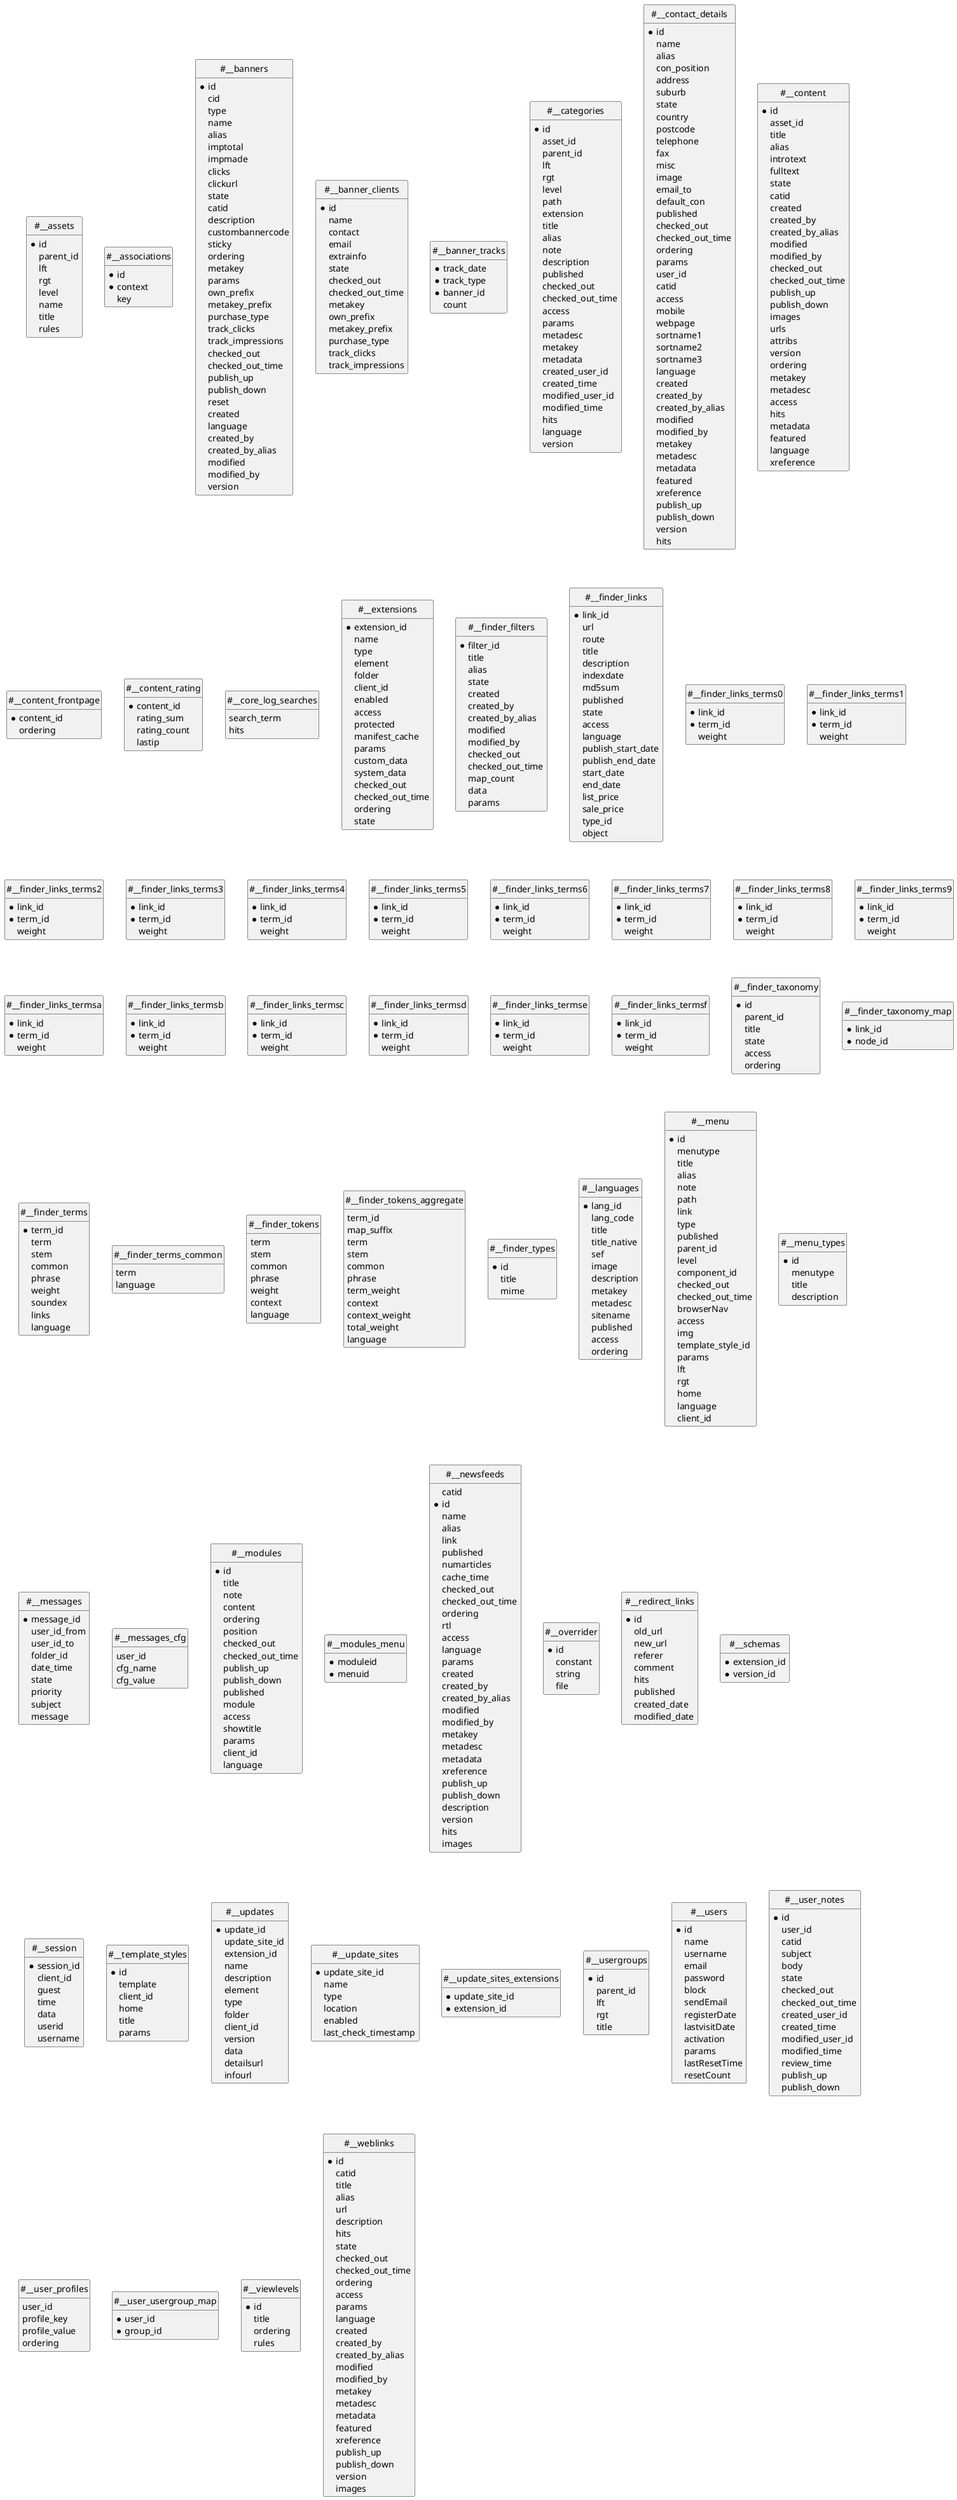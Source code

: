 @startuml

' hide the spot
hide circle
hide methods
hide stereotypes

' avoid problems with angled crows feet
skinparam linetype ortho

entity #__assets {
  *id
  parent_id
  lft
  rgt
  level
  name
  title
  rules
}
entity #__associations {
  *id
  *context
  key
}
entity #__banners {
  *id
  cid
  type
  name
  alias
  imptotal
  impmade
  clicks
  clickurl
  state
  catid
  description
  custombannercode
  sticky
  ordering
  metakey
  params
  own_prefix
  metakey_prefix
  purchase_type
  track_clicks
  track_impressions
  checked_out
  checked_out_time
  publish_up
  publish_down
  reset
  created
  language
  created_by
  created_by_alias
  modified
  modified_by
  version
}
entity #__banner_clients {
  *id
  name
  contact
  email
  extrainfo
  state
  checked_out
  checked_out_time
  metakey
  own_prefix
  metakey_prefix
  purchase_type
  track_clicks
  track_impressions
}
entity #__banner_tracks {
  *track_date
  *track_type
  *banner_id
  count
}
entity #__categories {
  *id
  asset_id
  parent_id
  lft
  rgt
  level
  path
  extension
  title
  alias
  note
  description
  published
  checked_out
  checked_out_time
  access
  params
  metadesc
  metakey
  metadata
  created_user_id
  created_time
  modified_user_id
  modified_time
  hits
  language
  version
}
entity #__contact_details {
  *id
  name
  alias
  con_position
  address
  suburb
  state
  country
  postcode
  telephone
  fax
  misc
  image
  email_to
  default_con
  published
  checked_out
  checked_out_time
  ordering
  params
  user_id
  catid
  access
  mobile
  webpage
  sortname1
  sortname2
  sortname3
  language
  created
  created_by
  created_by_alias
  modified
  modified_by
  metakey
  metadesc
  metadata
  featured
  xreference
  publish_up
  publish_down
  version
  hits
}
entity #__content {
  *id
  asset_id
  title
  alias
  introtext
  fulltext
  state
  catid
  created
  created_by
  created_by_alias
  modified
  modified_by
  checked_out
  checked_out_time
  publish_up
  publish_down
  images
  urls
  attribs
  version
  ordering
  metakey
  metadesc
  access
  hits
  metadata
  featured
  language
  xreference
}
entity #__content_frontpage {
  *content_id
  ordering
}
entity #__content_rating {
  *content_id
  rating_sum
  rating_count
  lastip
}
entity #__core_log_searches {
  search_term
  hits
}
entity #__extensions {
  *extension_id
  name
  type
  element
  folder
  client_id
  enabled
  access
  protected
  manifest_cache
  params
  custom_data
  system_data
  checked_out
  checked_out_time
  ordering
  state
}
entity #__finder_filters {
  *filter_id
  title
  alias
  state
  created
  created_by
  created_by_alias
  modified
  modified_by
  checked_out
  checked_out_time
  map_count
  data
  params
}
entity #__finder_links {
  *link_id
  url
  route
  title
  description
  indexdate
  md5sum
  published
  state
  access
  language
  publish_start_date
  publish_end_date
  start_date
  end_date
  list_price
  sale_price
  type_id
  object
}
entity #__finder_links_terms0 {
  *link_id
  *term_id
  weight
}
entity #__finder_links_terms1 {
  *link_id
  *term_id
  weight
}
entity #__finder_links_terms2 {
  *link_id
  *term_id
  weight
}
entity #__finder_links_terms3 {
  *link_id
  *term_id
  weight
}
entity #__finder_links_terms4 {
  *link_id
  *term_id
  weight
}
entity #__finder_links_terms5 {
  *link_id
  *term_id
  weight
}
entity #__finder_links_terms6 {
  *link_id
  *term_id
  weight
}
entity #__finder_links_terms7 {
  *link_id
  *term_id
  weight
}
entity #__finder_links_terms8 {
  *link_id
  *term_id
  weight
}
entity #__finder_links_terms9 {
  *link_id
  *term_id
  weight
}
entity #__finder_links_termsa {
  *link_id
  *term_id
  weight
}
entity #__finder_links_termsb {
  *link_id
  *term_id
  weight
}
entity #__finder_links_termsc {
  *link_id
  *term_id
  weight
}
entity #__finder_links_termsd {
  *link_id
  *term_id
  weight
}
entity #__finder_links_termse {
  *link_id
  *term_id
  weight
}
entity #__finder_links_termsf {
  *link_id
  *term_id
  weight
}
entity #__finder_taxonomy {
  *id
  parent_id
  title
  state
  access
  ordering
}
entity #__finder_taxonomy_map {
  *link_id
  *node_id
}
entity #__finder_terms {
  *term_id
  term
  stem
  common
  phrase
  weight
  soundex
  links
  language
}
entity #__finder_terms_common {
  term
  language
}
entity #__finder_tokens {
  term
  stem
  common
  phrase
  weight
  context
  language
}
entity #__finder_tokens_aggregate {
  term_id
  map_suffix
  term
  stem
  common
  phrase
  term_weight
  context
  context_weight
  total_weight
  language
}
entity #__finder_types {
  *id
  title
  mime
}
entity #__languages {
  *lang_id
  lang_code
  title
  title_native
  sef
  image
  description
  metakey
  metadesc
  sitename
  published
  access
  ordering
}
entity #__menu {
  *id
  menutype
  title
  alias
  note
  path
  link
  type
  published
  parent_id
  level
  component_id
  checked_out
  checked_out_time
  browserNav
  access
  img
  template_style_id
  params
  lft
  rgt
  home
  language
  client_id
}
entity #__menu_types {
  *id
  menutype
  title
  description
}
entity #__messages {
  *message_id
  user_id_from
  user_id_to
  folder_id
  date_time
  state
  priority
  subject
  message
}
entity #__messages_cfg {
  user_id
  cfg_name
  cfg_value
}
entity #__modules {
  *id
  title
  note
  content
  ordering
  position
  checked_out
  checked_out_time
  publish_up
  publish_down
  published
  module
  access
  showtitle
  params
  client_id
  language
}
entity #__modules_menu {
  *moduleid
  *menuid
}
entity #__newsfeeds {
  catid
  *id
  name
  alias
  link
  published
  numarticles
  cache_time
  checked_out
  checked_out_time
  ordering
  rtl
  access
  language
  params
  created
  created_by
  created_by_alias
  modified
  modified_by
  metakey
  metadesc
  metadata
  xreference
  publish_up
  publish_down
  description
  version
  hits
  images
}
entity #__overrider {
  *id
  constant
  string
  file
}
entity #__redirect_links {
  *id
  old_url
  new_url
  referer
  comment
  hits
  published
  created_date
  modified_date
}
entity #__schemas {
  *extension_id
  *version_id
}
entity #__session {
  *session_id
  client_id
  guest
  time
  data
  userid
  username
}
entity #__template_styles {
  *id
  template
  client_id
  home
  title
  params
}
entity #__updates {
  *update_id
  update_site_id
  extension_id
  name
  description
  element
  type
  folder
  client_id
  version
  data
  detailsurl
  infourl
}
entity #__update_sites {
  *update_site_id
  name
  type
  location
  enabled
  last_check_timestamp
}
entity #__update_sites_extensions {
  *update_site_id
  *extension_id
}
entity #__usergroups {
  *id
  parent_id
  lft
  rgt
  title
}
entity #__users {
  *id
  name
  username
  email
  password
  block
  sendEmail
  registerDate
  lastvisitDate
  activation
  params
  lastResetTime
  resetCount
}
entity #__user_notes {
  *id
  user_id
  catid
  subject
  body
  state
  checked_out
  checked_out_time
  created_user_id
  created_time
  modified_user_id
  modified_time
  review_time
  publish_up
  publish_down
}
entity #__user_profiles {
  user_id
  profile_key
  profile_value
  ordering
}
entity #__user_usergroup_map {
  *user_id
  *group_id
}
entity #__viewlevels {
  *id
  title
  ordering
  rules
}
entity #__weblinks {
  *id
  catid
  title
  alias
  url
  description
  hits
  state
  checked_out
  checked_out_time
  ordering
  access
  params
  language
  created
  created_by
  created_by_alias
  modified
  modified_by
  metakey
  metadesc
  metadata
  featured
  xreference
  publish_up
  publish_down
  version
  images
}




@enduml
